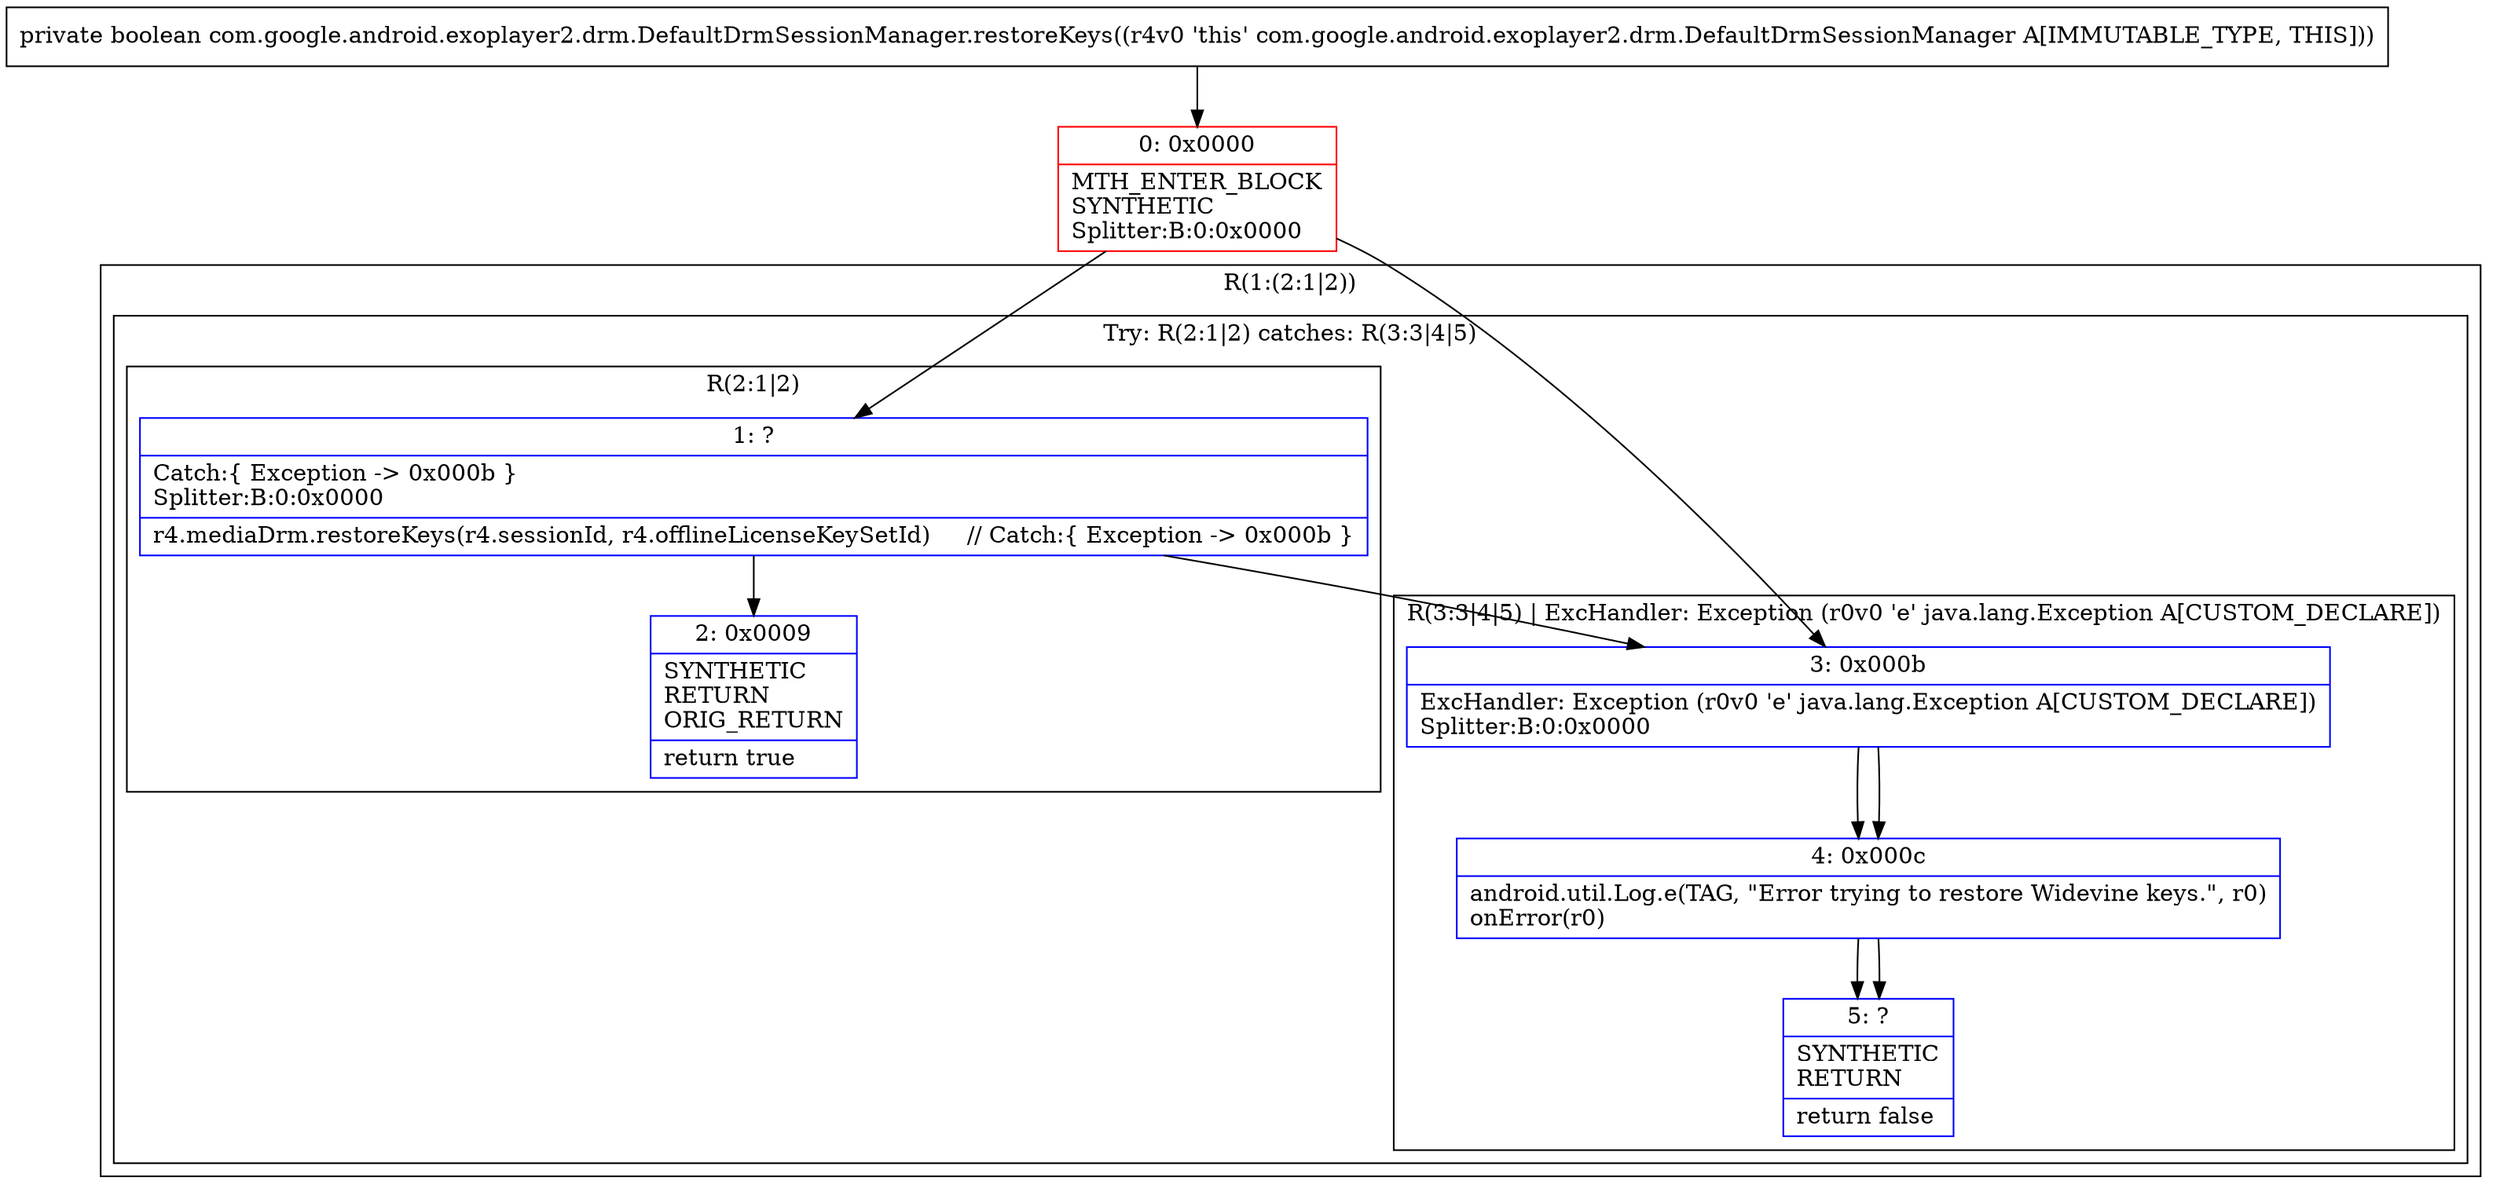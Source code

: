 digraph "CFG forcom.google.android.exoplayer2.drm.DefaultDrmSessionManager.restoreKeys()Z" {
subgraph cluster_Region_617662177 {
label = "R(1:(2:1|2))";
node [shape=record,color=blue];
subgraph cluster_TryCatchRegion_579385909 {
label = "Try: R(2:1|2) catches: R(3:3|4|5)";
node [shape=record,color=blue];
subgraph cluster_Region_1472132493 {
label = "R(2:1|2)";
node [shape=record,color=blue];
Node_1 [shape=record,label="{1\:\ ?|Catch:\{ Exception \-\> 0x000b \}\lSplitter:B:0:0x0000\l|r4.mediaDrm.restoreKeys(r4.sessionId, r4.offlineLicenseKeySetId)     \/\/ Catch:\{ Exception \-\> 0x000b \}\l}"];
Node_2 [shape=record,label="{2\:\ 0x0009|SYNTHETIC\lRETURN\lORIG_RETURN\l|return true\l}"];
}
subgraph cluster_Region_549492333 {
label = "R(3:3|4|5) | ExcHandler: Exception (r0v0 'e' java.lang.Exception A[CUSTOM_DECLARE])\l";
node [shape=record,color=blue];
Node_3 [shape=record,label="{3\:\ 0x000b|ExcHandler: Exception (r0v0 'e' java.lang.Exception A[CUSTOM_DECLARE])\lSplitter:B:0:0x0000\l}"];
Node_4 [shape=record,label="{4\:\ 0x000c|android.util.Log.e(TAG, \"Error trying to restore Widevine keys.\", r0)\lonError(r0)\l}"];
Node_5 [shape=record,label="{5\:\ ?|SYNTHETIC\lRETURN\l|return false\l}"];
}
}
}
subgraph cluster_Region_549492333 {
label = "R(3:3|4|5) | ExcHandler: Exception (r0v0 'e' java.lang.Exception A[CUSTOM_DECLARE])\l";
node [shape=record,color=blue];
Node_3 [shape=record,label="{3\:\ 0x000b|ExcHandler: Exception (r0v0 'e' java.lang.Exception A[CUSTOM_DECLARE])\lSplitter:B:0:0x0000\l}"];
Node_4 [shape=record,label="{4\:\ 0x000c|android.util.Log.e(TAG, \"Error trying to restore Widevine keys.\", r0)\lonError(r0)\l}"];
Node_5 [shape=record,label="{5\:\ ?|SYNTHETIC\lRETURN\l|return false\l}"];
}
Node_0 [shape=record,color=red,label="{0\:\ 0x0000|MTH_ENTER_BLOCK\lSYNTHETIC\lSplitter:B:0:0x0000\l}"];
MethodNode[shape=record,label="{private boolean com.google.android.exoplayer2.drm.DefaultDrmSessionManager.restoreKeys((r4v0 'this' com.google.android.exoplayer2.drm.DefaultDrmSessionManager A[IMMUTABLE_TYPE, THIS])) }"];
MethodNode -> Node_0;
Node_1 -> Node_2;
Node_1 -> Node_3;
Node_3 -> Node_4;
Node_4 -> Node_5;
Node_3 -> Node_4;
Node_4 -> Node_5;
Node_0 -> Node_1;
Node_0 -> Node_3;
}

